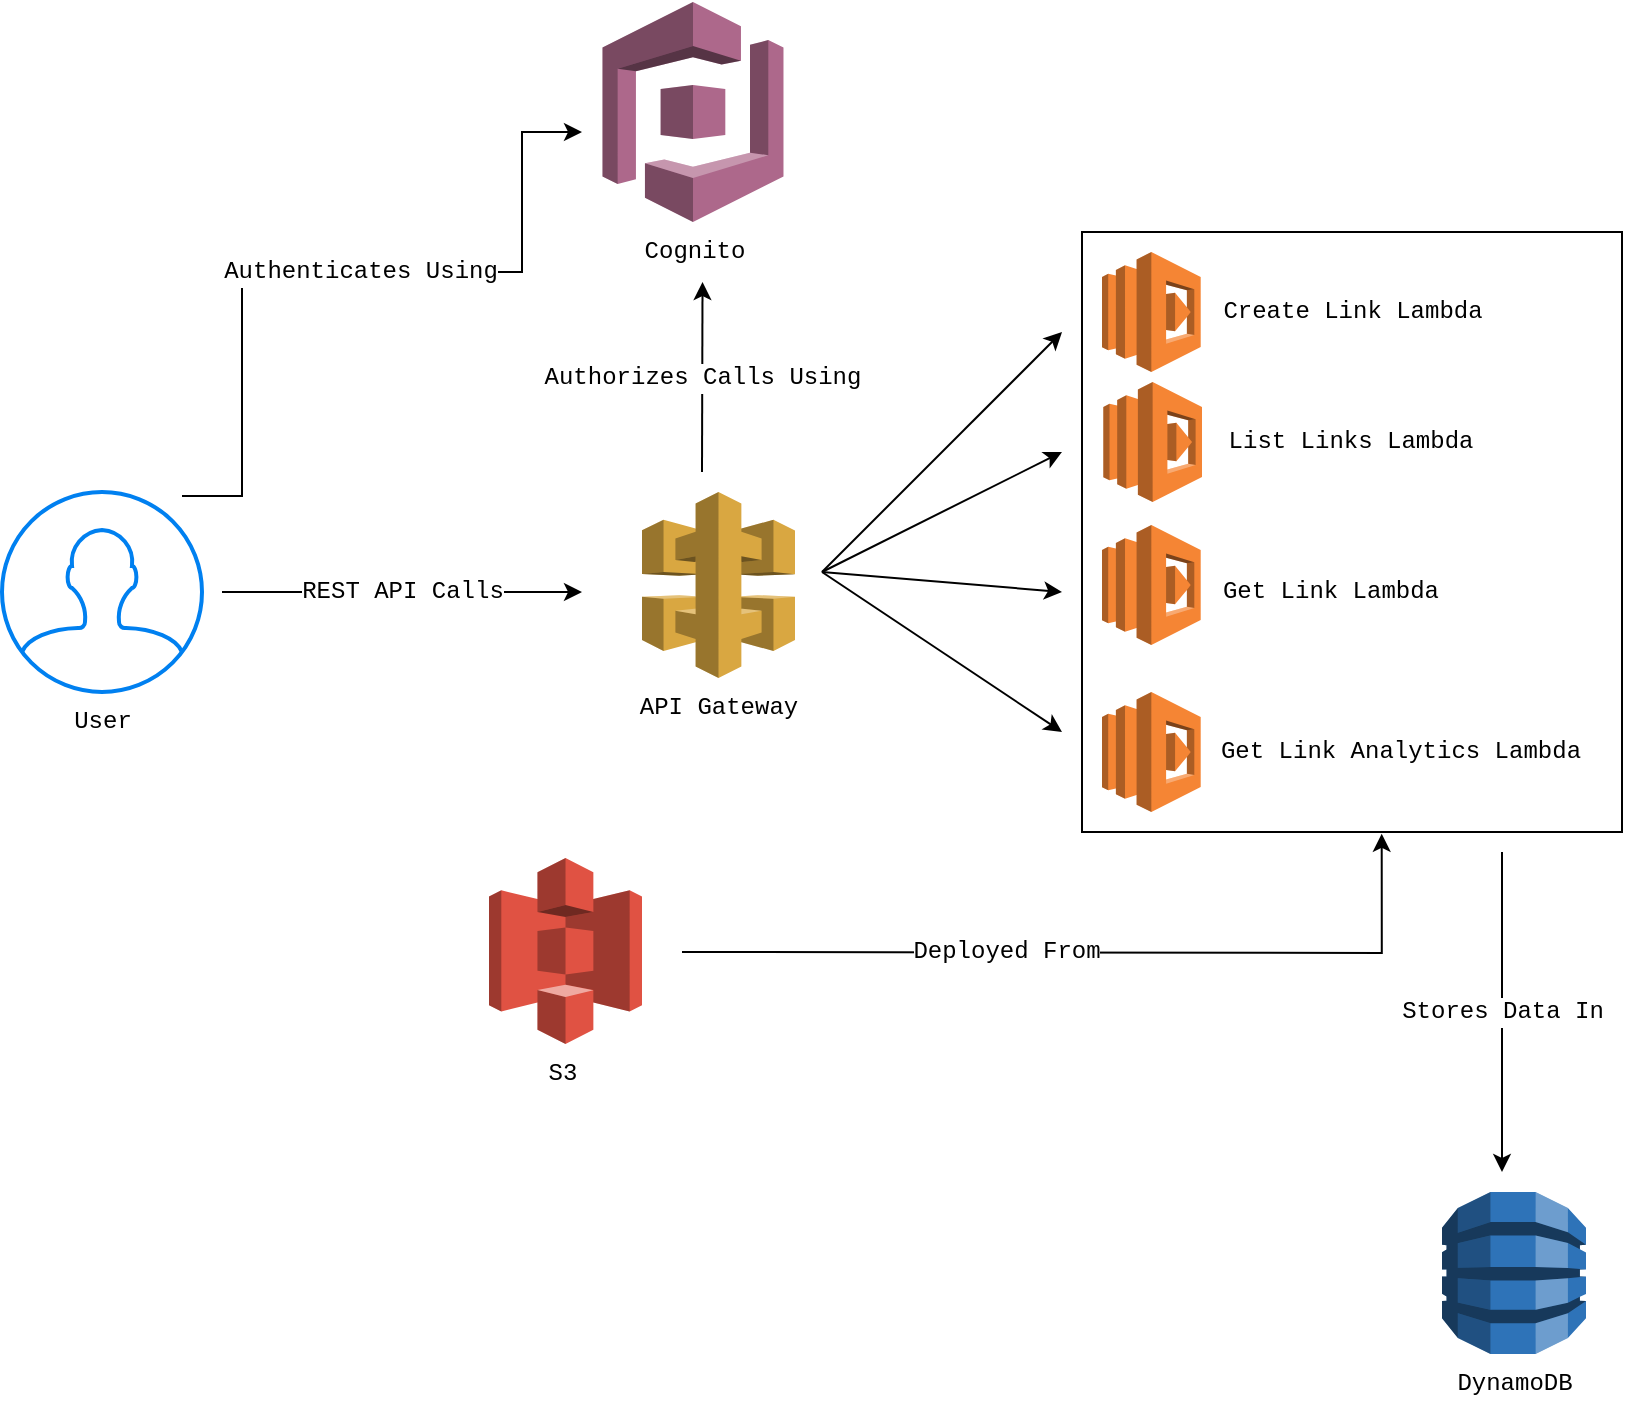 <mxfile version="20.8.11"><diagram name="Page-1" id="EGxJCzWC3bNMSHiHFyp6"><mxGraphModel dx="1484" dy="811" grid="1" gridSize="10" guides="1" tooltips="1" connect="1" arrows="1" fold="1" page="1" pageScale="1" pageWidth="850" pageHeight="1100" math="0" shadow="0"><root><mxCell id="0"/><mxCell id="1" parent="0"/><mxCell id="71eSYkGb3FYs0anU1wCl-6" value="" style="outlineConnect=0;dashed=0;verticalLabelPosition=bottom;verticalAlign=top;align=center;html=1;shape=mxgraph.aws3.cognito;fillColor=#AD688B;gradientColor=none;fontFamily=Courier New;" vertex="1" parent="1"><mxGeometry x="320.25" y="55" width="90.49" height="110" as="geometry"/></mxCell><mxCell id="71eSYkGb3FYs0anU1wCl-7" value="&lt;font&gt;Cognito&lt;/font&gt;" style="text;html=1;align=center;verticalAlign=middle;resizable=0;points=[];autosize=1;strokeColor=none;fillColor=none;fontFamily=Courier New;" vertex="1" parent="1"><mxGeometry x="330.5" y="165" width="70" height="30" as="geometry"/></mxCell><mxCell id="71eSYkGb3FYs0anU1wCl-12" value="" style="html=1;verticalLabelPosition=bottom;align=center;labelBackgroundColor=#ffffff;verticalAlign=top;strokeWidth=2;strokeColor=#0080F0;shadow=0;dashed=0;shape=mxgraph.ios7.icons.user;fontFamily=Courier New;fontSize=20;fillColor=none;" vertex="1" parent="1"><mxGeometry x="20" y="300" width="100" height="100" as="geometry"/></mxCell><mxCell id="71eSYkGb3FYs0anU1wCl-13" value="&lt;div style=&quot;font-size: 12px;&quot;&gt;&lt;font&gt;Authenticates Using&lt;br&gt;&lt;/font&gt;&lt;/div&gt;" style="edgeStyle=none;orthogonalLoop=1;jettySize=auto;html=1;rounded=0;fontFamily=Courier New;fontSize=20;" edge="1" parent="1"><mxGeometry x="0.056" width="100" relative="1" as="geometry"><mxPoint x="110" y="302" as="sourcePoint"/><mxPoint x="310" y="120" as="targetPoint"/><Array as="points"><mxPoint x="140" y="302"/><mxPoint x="140" y="190"/><mxPoint x="280" y="190"/><mxPoint x="280" y="120"/></Array><mxPoint x="-1" as="offset"/></mxGeometry></mxCell><mxCell id="71eSYkGb3FYs0anU1wCl-14" value="" style="outlineConnect=0;dashed=0;verticalLabelPosition=bottom;verticalAlign=top;align=center;html=1;shape=mxgraph.aws3.api_gateway;fillColor=#D9A741;gradientColor=none;fontFamily=Courier New;fontSize=20;" vertex="1" parent="1"><mxGeometry x="340" y="300" width="76.5" height="93" as="geometry"/></mxCell><mxCell id="71eSYkGb3FYs0anU1wCl-16" value="&lt;font&gt;API Gateway&lt;/font&gt;" style="text;html=1;align=center;verticalAlign=middle;resizable=0;points=[];autosize=1;strokeColor=none;fillColor=none;fontFamily=Courier New;" vertex="1" parent="1"><mxGeometry x="328.25" y="393" width="100" height="30" as="geometry"/></mxCell><mxCell id="71eSYkGb3FYs0anU1wCl-17" value="&lt;div&gt;&lt;font&gt;Authorizes Calls Using&lt;/font&gt;&lt;/div&gt;" style="edgeStyle=none;orthogonalLoop=1;jettySize=auto;html=1;rounded=0;fontFamily=Courier New;fontSize=12;entryX=0.568;entryY=1;entryDx=0;entryDy=0;entryPerimeter=0;" edge="1" parent="1" target="71eSYkGb3FYs0anU1wCl-7"><mxGeometry width="100" relative="1" as="geometry"><mxPoint x="370" y="290" as="sourcePoint"/><mxPoint x="340" y="210" as="targetPoint"/><Array as="points"/></mxGeometry></mxCell><mxCell id="71eSYkGb3FYs0anU1wCl-20" value="" style="outlineConnect=0;dashed=0;verticalLabelPosition=bottom;verticalAlign=top;align=center;html=1;shape=mxgraph.aws3.lambda;fillColor=#F58534;gradientColor=none;fontFamily=Courier New;fontSize=12;" vertex="1" parent="1"><mxGeometry x="570" y="180" width="49.35" height="60" as="geometry"/></mxCell><mxCell id="71eSYkGb3FYs0anU1wCl-21" value="" style="outlineConnect=0;dashed=0;verticalLabelPosition=bottom;verticalAlign=top;align=center;html=1;shape=mxgraph.aws3.lambda;fillColor=#F58534;gradientColor=none;fontFamily=Courier New;fontSize=12;" vertex="1" parent="1"><mxGeometry x="570.65" y="245" width="49.35" height="60" as="geometry"/></mxCell><mxCell id="71eSYkGb3FYs0anU1wCl-22" value="" style="outlineConnect=0;dashed=0;verticalLabelPosition=bottom;verticalAlign=top;align=center;html=1;shape=mxgraph.aws3.lambda;fillColor=#F58534;gradientColor=none;fontFamily=Courier New;fontSize=12;" vertex="1" parent="1"><mxGeometry x="570" y="316.5" width="49.35" height="60" as="geometry"/></mxCell><mxCell id="71eSYkGb3FYs0anU1wCl-23" value="" style="outlineConnect=0;dashed=0;verticalLabelPosition=bottom;verticalAlign=top;align=center;html=1;shape=mxgraph.aws3.lambda;fillColor=#F58534;gradientColor=none;fontFamily=Courier New;fontSize=12;" vertex="1" parent="1"><mxGeometry x="570" y="400" width="49.35" height="60" as="geometry"/></mxCell><mxCell id="71eSYkGb3FYs0anU1wCl-24" value="" style="edgeStyle=none;orthogonalLoop=1;jettySize=auto;html=1;rounded=0;fontFamily=Courier New;fontSize=12;" edge="1" parent="1"><mxGeometry width="100" relative="1" as="geometry"><mxPoint x="430" y="340" as="sourcePoint"/><mxPoint x="550" y="220" as="targetPoint"/><Array as="points"/></mxGeometry></mxCell><mxCell id="71eSYkGb3FYs0anU1wCl-25" value="" style="edgeStyle=none;orthogonalLoop=1;jettySize=auto;html=1;rounded=0;fontFamily=Courier New;fontSize=12;" edge="1" parent="1"><mxGeometry width="100" relative="1" as="geometry"><mxPoint x="430" y="340" as="sourcePoint"/><mxPoint x="550" y="280" as="targetPoint"/><Array as="points"/></mxGeometry></mxCell><mxCell id="71eSYkGb3FYs0anU1wCl-26" value="" style="edgeStyle=none;orthogonalLoop=1;jettySize=auto;html=1;rounded=0;fontFamily=Courier New;fontSize=12;" edge="1" parent="1"><mxGeometry width="100" relative="1" as="geometry"><mxPoint x="430" y="340" as="sourcePoint"/><mxPoint x="550" y="350" as="targetPoint"/><Array as="points"/></mxGeometry></mxCell><mxCell id="71eSYkGb3FYs0anU1wCl-27" value="" style="edgeStyle=none;orthogonalLoop=1;jettySize=auto;html=1;rounded=0;fontFamily=Courier New;fontSize=12;" edge="1" parent="1"><mxGeometry width="100" relative="1" as="geometry"><mxPoint x="430" y="340" as="sourcePoint"/><mxPoint x="550" y="420" as="targetPoint"/><Array as="points"/></mxGeometry></mxCell><mxCell id="71eSYkGb3FYs0anU1wCl-28" value="Create Link Lambda" style="text;html=1;align=center;verticalAlign=middle;resizable=0;points=[];autosize=1;strokeColor=none;fillColor=none;fontSize=12;fontFamily=Courier New;" vertex="1" parent="1"><mxGeometry x="620" y="195" width="150" height="30" as="geometry"/></mxCell><mxCell id="71eSYkGb3FYs0anU1wCl-29" value="List Links Lambda" style="text;html=1;align=center;verticalAlign=middle;resizable=0;points=[];autosize=1;strokeColor=none;fillColor=none;fontSize=12;fontFamily=Courier New;" vertex="1" parent="1"><mxGeometry x="619.35" y="260" width="150" height="30" as="geometry"/></mxCell><mxCell id="71eSYkGb3FYs0anU1wCl-30" value="&lt;div&gt;Get Link Lambda&lt;/div&gt;" style="text;html=1;align=center;verticalAlign=middle;resizable=0;points=[];autosize=1;strokeColor=none;fillColor=none;fontSize=12;fontFamily=Courier New;" vertex="1" parent="1"><mxGeometry x="619.35" y="335" width="130" height="30" as="geometry"/></mxCell><mxCell id="71eSYkGb3FYs0anU1wCl-32" value="&lt;div&gt;Get Link Analytics Lambda&lt;/div&gt;" style="text;html=1;align=center;verticalAlign=middle;resizable=0;points=[];autosize=1;strokeColor=none;fillColor=none;fontSize=12;fontFamily=Courier New;" vertex="1" parent="1"><mxGeometry x="619.35" y="415" width="200" height="30" as="geometry"/></mxCell><mxCell id="71eSYkGb3FYs0anU1wCl-33" value="&lt;font&gt;REST API Calls &lt;/font&gt;" style="edgeStyle=none;orthogonalLoop=1;jettySize=auto;html=1;rounded=0;fontFamily=Courier New;fontSize=12;" edge="1" parent="1"><mxGeometry width="100" relative="1" as="geometry"><mxPoint x="130" y="350" as="sourcePoint"/><mxPoint x="310" y="350" as="targetPoint"/><Array as="points"/></mxGeometry></mxCell><mxCell id="71eSYkGb3FYs0anU1wCl-44" style="edgeStyle=orthogonalEdgeStyle;rounded=0;orthogonalLoop=1;jettySize=auto;html=1;entryX=0.555;entryY=1.003;entryDx=0;entryDy=0;entryPerimeter=0;fontFamily=Courier New;fontSize=12;" edge="1" parent="1" target="71eSYkGb3FYs0anU1wCl-40"><mxGeometry relative="1" as="geometry"><mxPoint x="360" y="530" as="sourcePoint"/></mxGeometry></mxCell><mxCell id="71eSYkGb3FYs0anU1wCl-45" value="&lt;div&gt;&lt;font&gt;Deployed From&lt;/font&gt;&lt;/div&gt;" style="edgeLabel;html=1;align=center;verticalAlign=middle;resizable=0;points=[];fontSize=12;fontFamily=Courier New;" vertex="1" connectable="0" parent="71eSYkGb3FYs0anU1wCl-44"><mxGeometry x="-0.21" relative="1" as="geometry"><mxPoint as="offset"/></mxGeometry></mxCell><mxCell id="71eSYkGb3FYs0anU1wCl-34" value="" style="outlineConnect=0;dashed=0;verticalLabelPosition=bottom;verticalAlign=top;align=center;html=1;shape=mxgraph.aws3.s3;fillColor=#E05243;gradientColor=none;fontFamily=Courier New;fontSize=12;" vertex="1" parent="1"><mxGeometry x="263.5" y="483" width="76.5" height="93" as="geometry"/></mxCell><mxCell id="71eSYkGb3FYs0anU1wCl-35" value="&lt;div&gt;S3&lt;/div&gt;" style="text;html=1;align=center;verticalAlign=middle;resizable=0;points=[];autosize=1;strokeColor=none;fillColor=none;fontSize=12;fontFamily=Courier New;" vertex="1" parent="1"><mxGeometry x="280.25" y="576" width="40" height="30" as="geometry"/></mxCell><mxCell id="71eSYkGb3FYs0anU1wCl-49" value="Stores Data In" style="edgeStyle=orthogonalEdgeStyle;rounded=0;orthogonalLoop=1;jettySize=auto;html=1;fontFamily=Courier New;fontSize=12;" edge="1" parent="1"><mxGeometry relative="1" as="geometry"><mxPoint x="770" y="640.0" as="targetPoint"/><mxPoint x="770" y="480" as="sourcePoint"/></mxGeometry></mxCell><mxCell id="71eSYkGb3FYs0anU1wCl-40" value="" style="whiteSpace=wrap;html=1;fontFamily=Courier New;fontSize=12;fillColor=none;" vertex="1" parent="1"><mxGeometry x="560" y="170" width="270" height="300" as="geometry"/></mxCell><mxCell id="71eSYkGb3FYs0anU1wCl-46" value="User" style="text;html=1;align=center;verticalAlign=middle;resizable=0;points=[];autosize=1;strokeColor=none;fillColor=none;fontSize=12;fontFamily=Courier New;" vertex="1" parent="1"><mxGeometry x="45" y="400" width="50" height="30" as="geometry"/></mxCell><mxCell id="71eSYkGb3FYs0anU1wCl-47" value="" style="outlineConnect=0;dashed=0;verticalLabelPosition=bottom;verticalAlign=top;align=center;html=1;shape=mxgraph.aws3.dynamo_db;fillColor=#2E73B8;gradientColor=none;fontFamily=Courier New;fontSize=12;" vertex="1" parent="1"><mxGeometry x="740" y="650" width="72" height="81" as="geometry"/></mxCell><mxCell id="71eSYkGb3FYs0anU1wCl-50" value="DynamoDB" style="text;html=1;align=center;verticalAlign=middle;resizable=0;points=[];autosize=1;strokeColor=none;fillColor=none;fontSize=12;fontFamily=Courier New;" vertex="1" parent="1"><mxGeometry x="736" y="731" width="80" height="30" as="geometry"/></mxCell></root></mxGraphModel></diagram></mxfile>